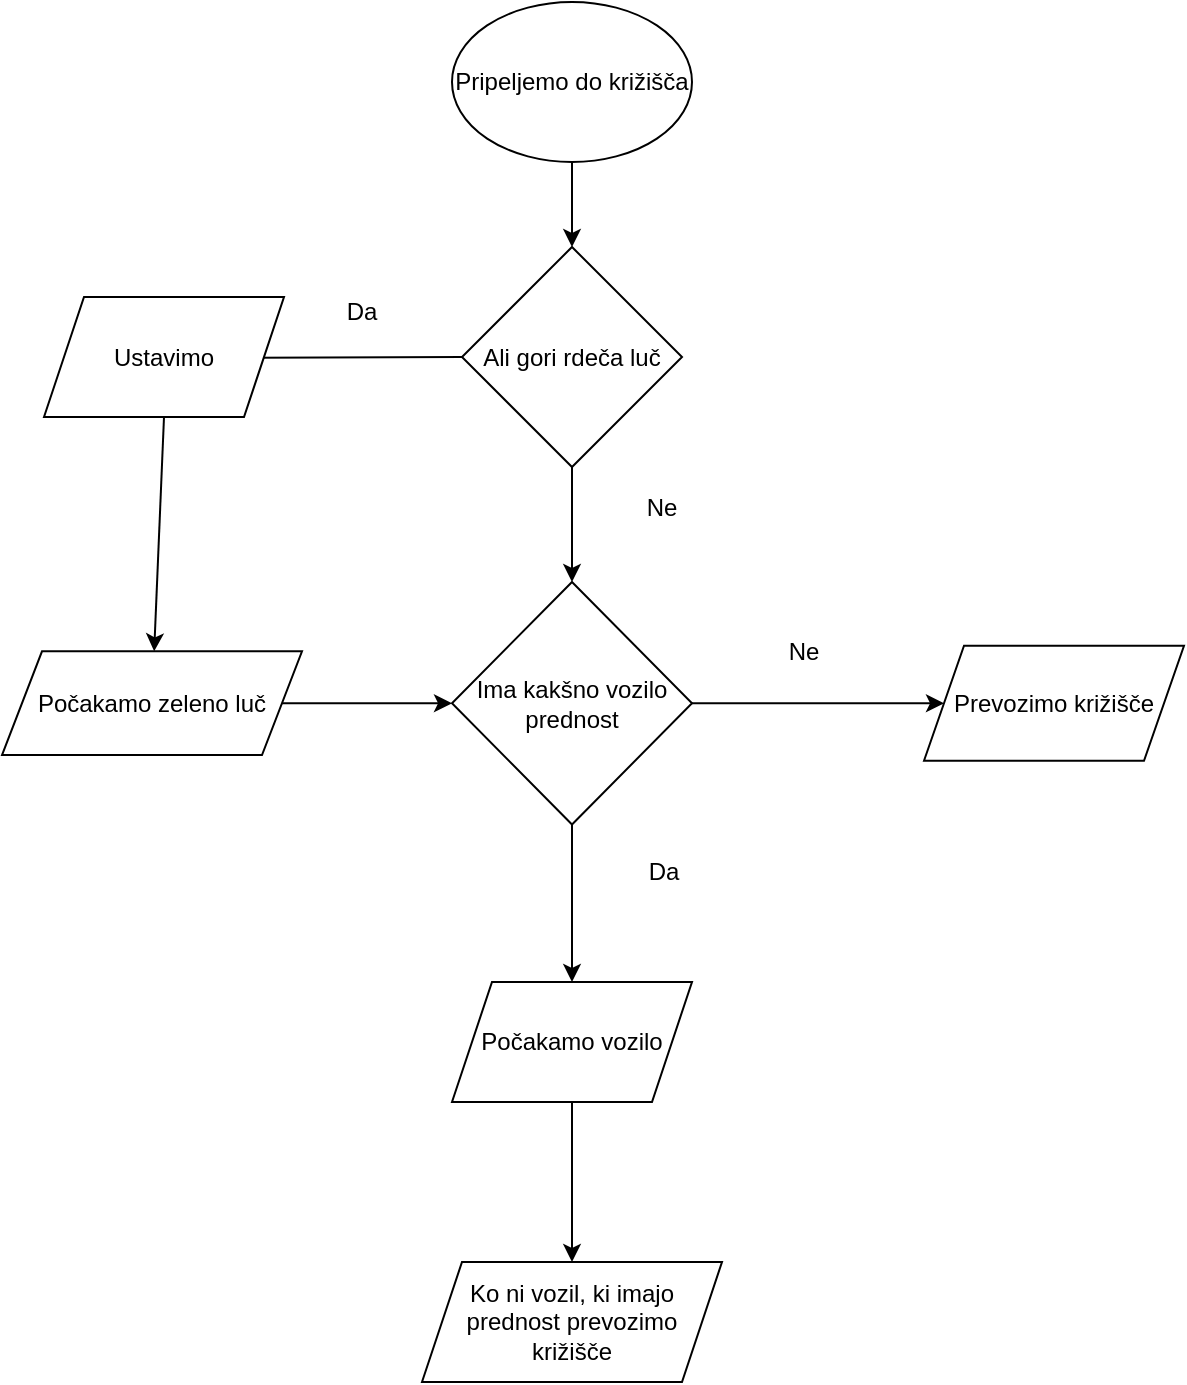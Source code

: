 <mxfile version="17.4.4" type="github">
  <diagram id="v67e6E50lX1zCiHbshcD" name="Page-1">
    <mxGraphModel dx="1422" dy="832" grid="1" gridSize="10" guides="1" tooltips="1" connect="1" arrows="1" fold="1" page="1" pageScale="1" pageWidth="827" pageHeight="1169" math="0" shadow="0">
      <root>
        <mxCell id="0" />
        <mxCell id="1" parent="0" />
        <mxCell id="fhll1d0mghXkTDZPCNvp-1" value="Pripeljemo do križišča" style="ellipse;whiteSpace=wrap;html=1;" vertex="1" parent="1">
          <mxGeometry x="354" y="20" width="120" height="80" as="geometry" />
        </mxCell>
        <mxCell id="fhll1d0mghXkTDZPCNvp-7" value="Da" style="text;html=1;strokeColor=none;fillColor=none;align=center;verticalAlign=middle;whiteSpace=wrap;rounded=0;" vertex="1" parent="1">
          <mxGeometry x="279" y="160" width="60" height="30" as="geometry" />
        </mxCell>
        <mxCell id="fhll1d0mghXkTDZPCNvp-8" value="Ne" style="text;html=1;strokeColor=none;fillColor=none;align=center;verticalAlign=middle;whiteSpace=wrap;rounded=0;" vertex="1" parent="1">
          <mxGeometry x="500" y="330" width="60" height="30" as="geometry" />
        </mxCell>
        <mxCell id="fhll1d0mghXkTDZPCNvp-10" value="Ima kakšno vozilo prednost" style="rhombus;whiteSpace=wrap;html=1;" vertex="1" parent="1">
          <mxGeometry x="354" y="310" width="120" height="121.25" as="geometry" />
        </mxCell>
        <mxCell id="fhll1d0mghXkTDZPCNvp-15" value="&lt;span&gt;Ali gori rdeča luč&lt;/span&gt;" style="rhombus;whiteSpace=wrap;html=1;" vertex="1" parent="1">
          <mxGeometry x="359" y="142.5" width="110" height="110" as="geometry" />
        </mxCell>
        <mxCell id="fhll1d0mghXkTDZPCNvp-16" value="" style="endArrow=classic;html=1;rounded=0;exitX=0.5;exitY=1;exitDx=0;exitDy=0;entryX=0.5;entryY=0;entryDx=0;entryDy=0;" edge="1" parent="1" source="fhll1d0mghXkTDZPCNvp-1" target="fhll1d0mghXkTDZPCNvp-15">
          <mxGeometry width="50" height="50" relative="1" as="geometry">
            <mxPoint x="390" y="430" as="sourcePoint" />
            <mxPoint x="440" y="380" as="targetPoint" />
          </mxGeometry>
        </mxCell>
        <mxCell id="fhll1d0mghXkTDZPCNvp-17" value="" style="endArrow=classic;html=1;rounded=0;exitX=0.5;exitY=1;exitDx=0;exitDy=0;entryX=0.5;entryY=0;entryDx=0;entryDy=0;" edge="1" parent="1" source="fhll1d0mghXkTDZPCNvp-15" target="fhll1d0mghXkTDZPCNvp-10">
          <mxGeometry width="50" height="50" relative="1" as="geometry">
            <mxPoint x="390" y="430" as="sourcePoint" />
            <mxPoint x="440" y="380" as="targetPoint" />
          </mxGeometry>
        </mxCell>
        <mxCell id="fhll1d0mghXkTDZPCNvp-18" value="" style="endArrow=classic;html=1;rounded=0;exitX=0;exitY=0.5;exitDx=0;exitDy=0;" edge="1" parent="1" source="fhll1d0mghXkTDZPCNvp-15">
          <mxGeometry width="50" height="50" relative="1" as="geometry">
            <mxPoint x="390" y="430" as="sourcePoint" />
            <mxPoint x="230" y="198" as="targetPoint" />
          </mxGeometry>
        </mxCell>
        <mxCell id="fhll1d0mghXkTDZPCNvp-19" value="" style="endArrow=classic;html=1;rounded=0;exitX=1;exitY=0.5;exitDx=0;exitDy=0;" edge="1" parent="1" source="fhll1d0mghXkTDZPCNvp-10" target="fhll1d0mghXkTDZPCNvp-20">
          <mxGeometry width="50" height="50" relative="1" as="geometry">
            <mxPoint x="480" y="360" as="sourcePoint" />
            <mxPoint x="730" y="198" as="targetPoint" />
          </mxGeometry>
        </mxCell>
        <mxCell id="fhll1d0mghXkTDZPCNvp-20" value="Prevozimo križišče" style="shape=parallelogram;perimeter=parallelogramPerimeter;whiteSpace=wrap;html=1;fixedSize=1;" vertex="1" parent="1">
          <mxGeometry x="590" y="341.87" width="130" height="57.5" as="geometry" />
        </mxCell>
        <mxCell id="fhll1d0mghXkTDZPCNvp-21" value="Ne" style="text;html=1;strokeColor=none;fillColor=none;align=center;verticalAlign=middle;whiteSpace=wrap;rounded=0;" vertex="1" parent="1">
          <mxGeometry x="429" y="258.13" width="60" height="30" as="geometry" />
        </mxCell>
        <mxCell id="fhll1d0mghXkTDZPCNvp-22" value="" style="endArrow=classic;html=1;rounded=0;exitX=0.5;exitY=1;exitDx=0;exitDy=0;entryX=0.5;entryY=0;entryDx=0;entryDy=0;" edge="1" parent="1" source="fhll1d0mghXkTDZPCNvp-10" target="fhll1d0mghXkTDZPCNvp-25">
          <mxGeometry width="50" height="50" relative="1" as="geometry">
            <mxPoint x="390" y="430" as="sourcePoint" />
            <mxPoint x="550" y="325" as="targetPoint" />
          </mxGeometry>
        </mxCell>
        <mxCell id="fhll1d0mghXkTDZPCNvp-24" value="Da" style="text;html=1;strokeColor=none;fillColor=none;align=center;verticalAlign=middle;whiteSpace=wrap;rounded=0;" vertex="1" parent="1">
          <mxGeometry x="430" y="440" width="60" height="30" as="geometry" />
        </mxCell>
        <mxCell id="fhll1d0mghXkTDZPCNvp-25" value="Počakamo vozilo" style="shape=parallelogram;perimeter=parallelogramPerimeter;whiteSpace=wrap;html=1;fixedSize=1;" vertex="1" parent="1">
          <mxGeometry x="354" y="510" width="120" height="60" as="geometry" />
        </mxCell>
        <mxCell id="fhll1d0mghXkTDZPCNvp-28" value="" style="endArrow=classic;html=1;rounded=0;exitX=0.5;exitY=1;exitDx=0;exitDy=0;" edge="1" parent="1" source="fhll1d0mghXkTDZPCNvp-25" target="fhll1d0mghXkTDZPCNvp-29">
          <mxGeometry width="50" height="50" relative="1" as="geometry">
            <mxPoint x="390" y="430" as="sourcePoint" />
            <mxPoint x="550" y="470" as="targetPoint" />
          </mxGeometry>
        </mxCell>
        <mxCell id="fhll1d0mghXkTDZPCNvp-29" value="Ko ni vozil, ki imajo prednost prevozimo križišče" style="shape=parallelogram;perimeter=parallelogramPerimeter;whiteSpace=wrap;html=1;fixedSize=1;" vertex="1" parent="1">
          <mxGeometry x="339" y="650" width="150" height="60" as="geometry" />
        </mxCell>
        <mxCell id="fhll1d0mghXkTDZPCNvp-30" value="Ustavimo" style="shape=parallelogram;perimeter=parallelogramPerimeter;whiteSpace=wrap;html=1;fixedSize=1;" vertex="1" parent="1">
          <mxGeometry x="150" y="167.5" width="120" height="60" as="geometry" />
        </mxCell>
        <mxCell id="fhll1d0mghXkTDZPCNvp-31" value="" style="endArrow=classic;html=1;rounded=0;exitX=0.5;exitY=1;exitDx=0;exitDy=0;" edge="1" parent="1" source="fhll1d0mghXkTDZPCNvp-30" target="fhll1d0mghXkTDZPCNvp-32">
          <mxGeometry width="50" height="50" relative="1" as="geometry">
            <mxPoint x="390" y="410" as="sourcePoint" />
            <mxPoint x="180" y="290" as="targetPoint" />
          </mxGeometry>
        </mxCell>
        <mxCell id="fhll1d0mghXkTDZPCNvp-32" value="Počakamo zeleno luč" style="shape=parallelogram;perimeter=parallelogramPerimeter;whiteSpace=wrap;html=1;fixedSize=1;" vertex="1" parent="1">
          <mxGeometry x="129" y="344.68" width="150" height="51.87" as="geometry" />
        </mxCell>
        <mxCell id="fhll1d0mghXkTDZPCNvp-33" value="" style="endArrow=classic;html=1;rounded=0;exitX=1;exitY=0.5;exitDx=0;exitDy=0;entryX=0;entryY=0.5;entryDx=0;entryDy=0;" edge="1" parent="1" source="fhll1d0mghXkTDZPCNvp-32" target="fhll1d0mghXkTDZPCNvp-10">
          <mxGeometry width="50" height="50" relative="1" as="geometry">
            <mxPoint x="390" y="410" as="sourcePoint" />
            <mxPoint x="174" y="370" as="targetPoint" />
          </mxGeometry>
        </mxCell>
      </root>
    </mxGraphModel>
  </diagram>
</mxfile>
